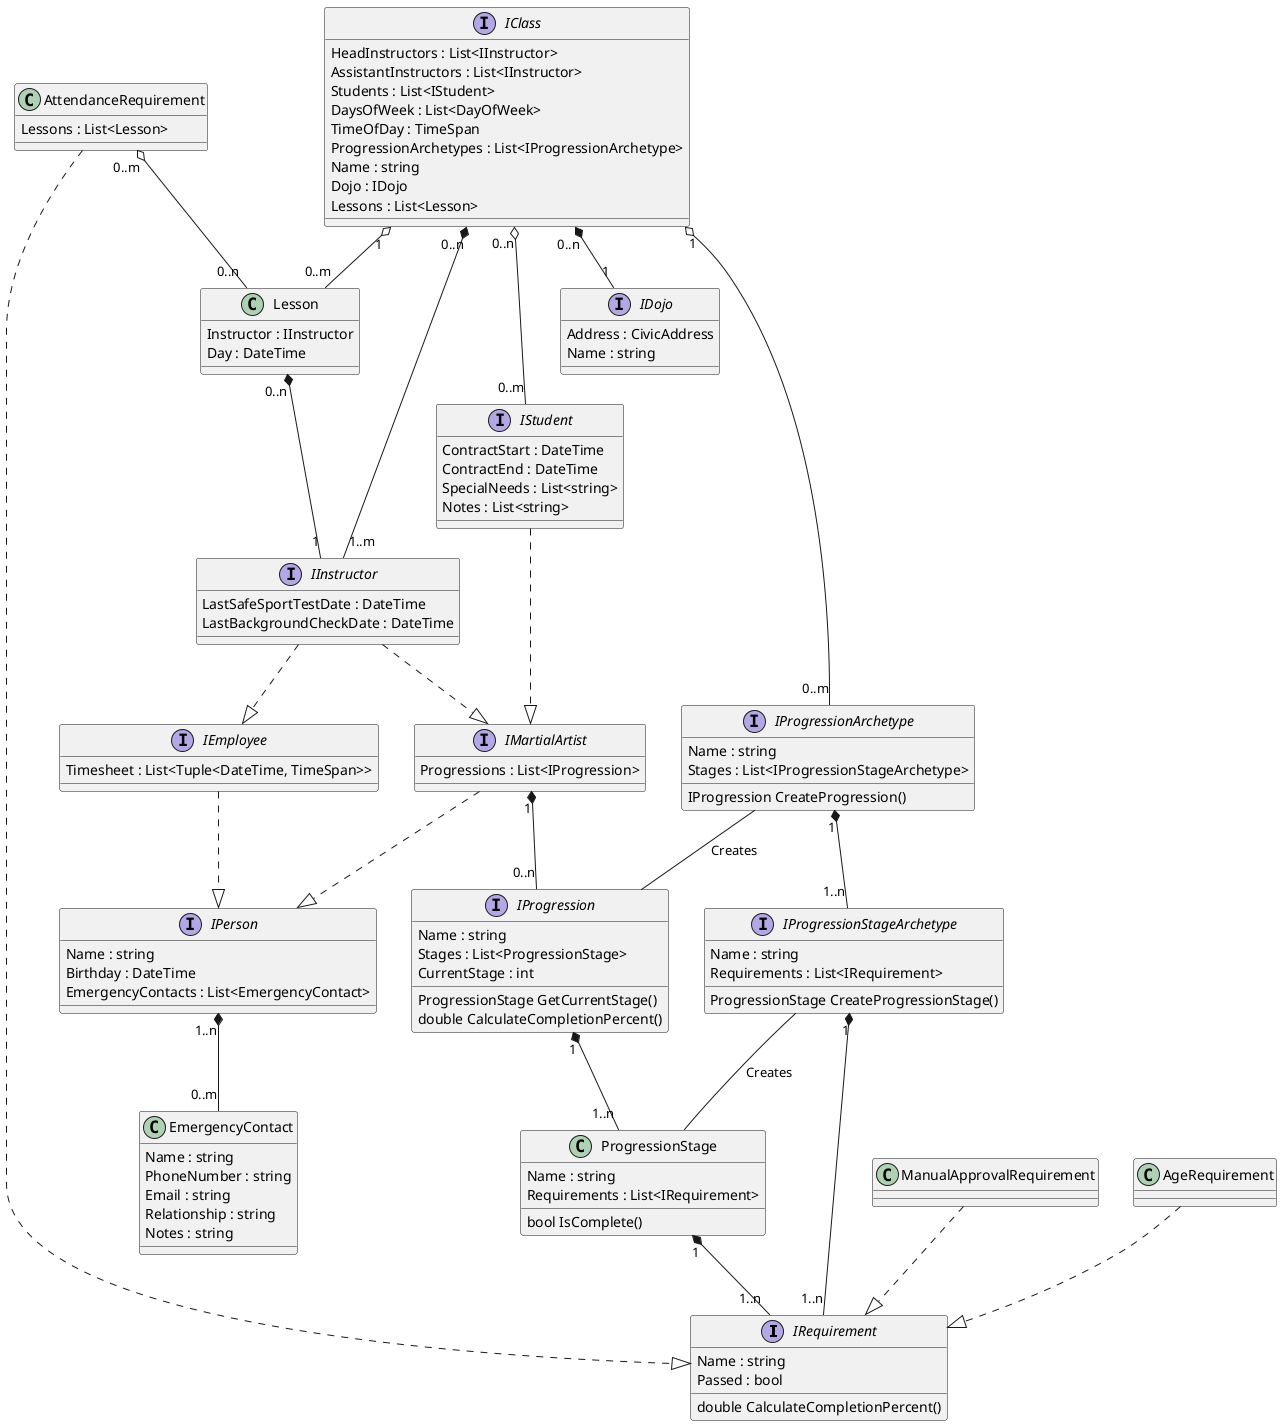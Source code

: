 @startuml


interface IRequirement
{
    Name : string
    Passed : bool
    double CalculateCompletionPercent()
}

class AttendanceRequirement
{
    Lessons : List<Lesson>
}

class ManualApprovalRequirement
{
}

class AgeRequirement
{
}

class ProgressionStage
{
    Name : string
    Requirements : List<IRequirement>
    bool IsComplete()
}

interface IProgression
{
    Name : string
    Stages : List<ProgressionStage>
    CurrentStage : int
    ProgressionStage GetCurrentStage()
    double CalculateCompletionPercent()
}

interface IProgressionStageArchetype
{
    Name : string
    Requirements : List<IRequirement>
    ProgressionStage CreateProgressionStage()
}

interface IProgressionArchetype
{
    Name : string
    Stages : List<IProgressionStageArchetype>
    IProgression CreateProgression()
}

class EmergencyContact
{
    Name : string
    PhoneNumber : string
    Email : string
    Relationship : string
    Notes : string
}

interface IPerson
{
    Name : string
    Birthday : DateTime
    EmergencyContacts : List<EmergencyContact>
}

interface IEmployee
{
    Timesheet : List<Tuple<DateTime, TimeSpan>>
}

interface IMartialArtist
{
    Progressions : List<IProgression>
}

interface IInstructor
{
    LastSafeSportTestDate : DateTime
    LastBackgroundCheckDate : DateTime
}

class Lesson
{
    Instructor : IInstructor
    Day : DateTime
}

interface IStudent
{
    ContractStart : DateTime
    ContractEnd : DateTime
    SpecialNeeds : List<string>
    Notes : List<string>
}

interface IDojo
{
    Address : CivicAddress
    Name : string
}

interface IClass
{
    HeadInstructors : List<IInstructor>
    AssistantInstructors : List<IInstructor>
    Students : List<IStudent>
    DaysOfWeek : List<DayOfWeek>
    TimeOfDay : TimeSpan
    ProgressionArchetypes : List<IProgressionArchetype>
    Name : string
    Dojo : IDojo
    Lessons : List<Lesson>
}

IMartialArtist ..|> IPerson
IEmployee ..|> IPerson
IInstructor ..|> IEmployee
IInstructor ..|> IMartialArtist
IStudent ..|> IMartialArtist

AttendanceRequirement ..|> IRequirement
ManualApprovalRequirement ..|> IRequirement
AgeRequirement ..|> IRequirement

IProgressionStageArchetype "1" *-- "1..n" IRequirement
IProgressionArchetype "1" *-- "1..n" IProgressionStageArchetype
IProgressionArchetype -- IProgression : Creates
IProgressionStageArchetype -- ProgressionStage : Creates

ProgressionStage "1" *-- "1..n" IRequirement
IProgression "1" *-- "1..n" ProgressionStage
AttendanceRequirement "0..m" o-- "0..n" Lesson

IPerson "1..n" *-- "0..m" EmergencyContact

IMartialArtist "1" *-- "0..n" IProgression

IClass "0..n" *-- "1..m" IInstructor
IClass "0..n" o-- "0..m" IStudent
IClass "0..n" *-- "1" IDojo
IClass "1" o-- "0..m" Lesson
IClass "1" o-- "0..m" IProgressionArchetype

Lesson "0..n" *-- "1" IInstructor

@enduml